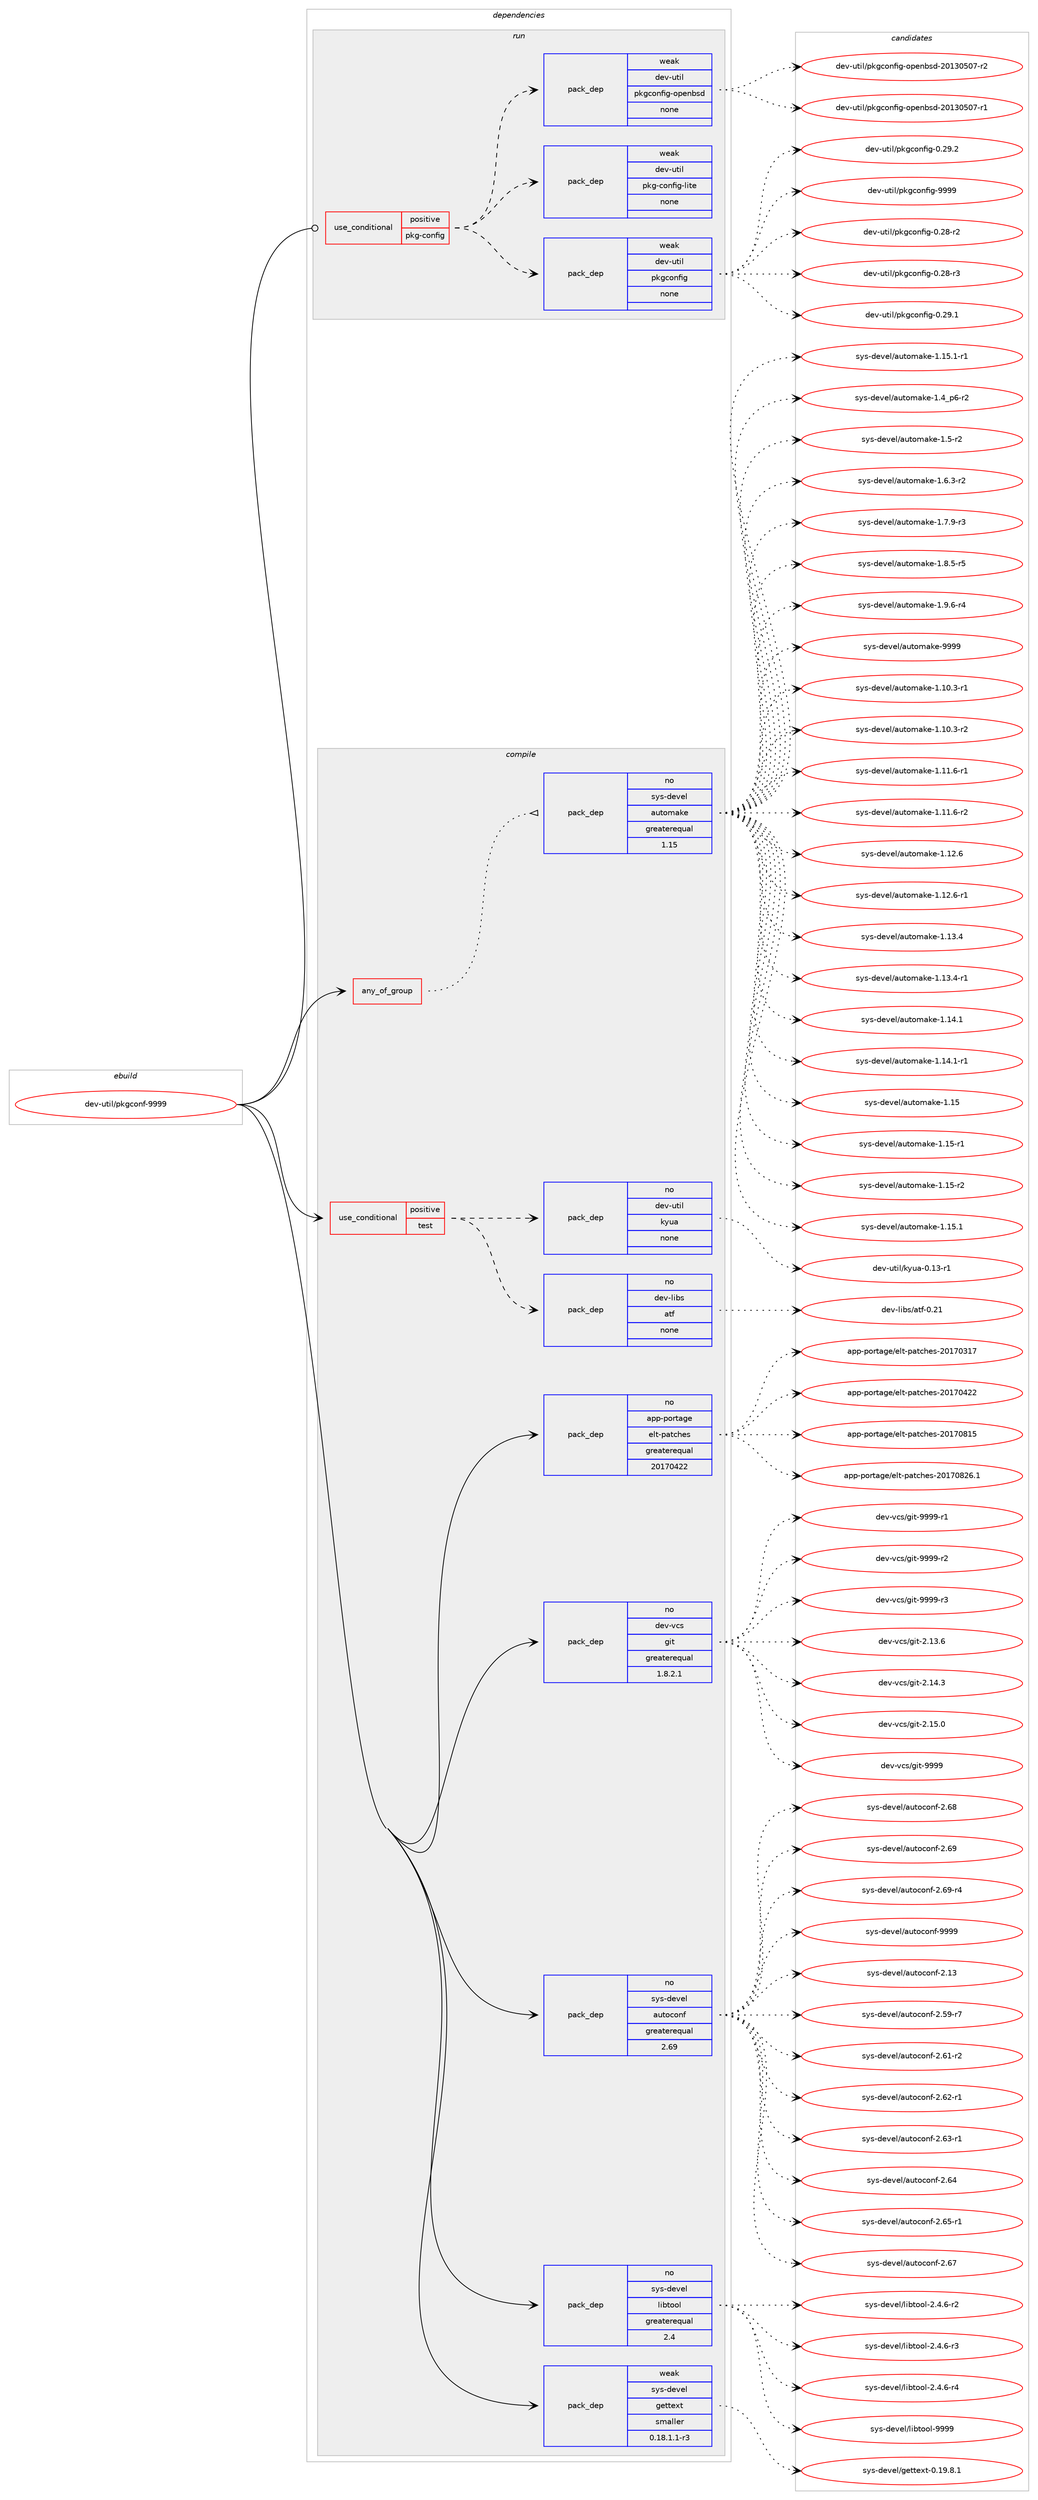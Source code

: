 digraph prolog {

# *************
# Graph options
# *************

newrank=true;
concentrate=true;
compound=true;
graph [rankdir=LR,fontname=Helvetica,fontsize=10,ranksep=1.5];#, ranksep=2.5, nodesep=0.2];
edge  [arrowhead=vee];
node  [fontname=Helvetica,fontsize=10];

# **********
# The ebuild
# **********

subgraph cluster_leftcol {
color=gray;
rank=same;
label=<<i>ebuild</i>>;
id [label="dev-util/pkgconf-9999", color=red, width=4, href="../dev-util/pkgconf-9999.svg"];
}

# ****************
# The dependencies
# ****************

subgraph cluster_midcol {
color=gray;
label=<<i>dependencies</i>>;
subgraph cluster_compile {
fillcolor="#eeeeee";
style=filled;
label=<<i>compile</i>>;
subgraph any4222 {
dependency288023 [label=<<TABLE BORDER="0" CELLBORDER="1" CELLSPACING="0" CELLPADDING="4"><TR><TD CELLPADDING="10">any_of_group</TD></TR></TABLE>>, shape=none, color=red];subgraph pack205108 {
dependency288024 [label=<<TABLE BORDER="0" CELLBORDER="1" CELLSPACING="0" CELLPADDING="4" WIDTH="220"><TR><TD ROWSPAN="6" CELLPADDING="30">pack_dep</TD></TR><TR><TD WIDTH="110">no</TD></TR><TR><TD>sys-devel</TD></TR><TR><TD>automake</TD></TR><TR><TD>greaterequal</TD></TR><TR><TD>1.15</TD></TR></TABLE>>, shape=none, color=blue];
}
dependency288023:e -> dependency288024:w [weight=20,style="dotted",arrowhead="oinv"];
}
id:e -> dependency288023:w [weight=20,style="solid",arrowhead="vee"];
subgraph cond78641 {
dependency288025 [label=<<TABLE BORDER="0" CELLBORDER="1" CELLSPACING="0" CELLPADDING="4"><TR><TD ROWSPAN="3" CELLPADDING="10">use_conditional</TD></TR><TR><TD>positive</TD></TR><TR><TD>test</TD></TR></TABLE>>, shape=none, color=red];
subgraph pack205109 {
dependency288026 [label=<<TABLE BORDER="0" CELLBORDER="1" CELLSPACING="0" CELLPADDING="4" WIDTH="220"><TR><TD ROWSPAN="6" CELLPADDING="30">pack_dep</TD></TR><TR><TD WIDTH="110">no</TD></TR><TR><TD>dev-libs</TD></TR><TR><TD>atf</TD></TR><TR><TD>none</TD></TR><TR><TD></TD></TR></TABLE>>, shape=none, color=blue];
}
dependency288025:e -> dependency288026:w [weight=20,style="dashed",arrowhead="vee"];
subgraph pack205110 {
dependency288027 [label=<<TABLE BORDER="0" CELLBORDER="1" CELLSPACING="0" CELLPADDING="4" WIDTH="220"><TR><TD ROWSPAN="6" CELLPADDING="30">pack_dep</TD></TR><TR><TD WIDTH="110">no</TD></TR><TR><TD>dev-util</TD></TR><TR><TD>kyua</TD></TR><TR><TD>none</TD></TR><TR><TD></TD></TR></TABLE>>, shape=none, color=blue];
}
dependency288025:e -> dependency288027:w [weight=20,style="dashed",arrowhead="vee"];
}
id:e -> dependency288025:w [weight=20,style="solid",arrowhead="vee"];
subgraph pack205111 {
dependency288028 [label=<<TABLE BORDER="0" CELLBORDER="1" CELLSPACING="0" CELLPADDING="4" WIDTH="220"><TR><TD ROWSPAN="6" CELLPADDING="30">pack_dep</TD></TR><TR><TD WIDTH="110">no</TD></TR><TR><TD>app-portage</TD></TR><TR><TD>elt-patches</TD></TR><TR><TD>greaterequal</TD></TR><TR><TD>20170422</TD></TR></TABLE>>, shape=none, color=blue];
}
id:e -> dependency288028:w [weight=20,style="solid",arrowhead="vee"];
subgraph pack205112 {
dependency288029 [label=<<TABLE BORDER="0" CELLBORDER="1" CELLSPACING="0" CELLPADDING="4" WIDTH="220"><TR><TD ROWSPAN="6" CELLPADDING="30">pack_dep</TD></TR><TR><TD WIDTH="110">no</TD></TR><TR><TD>dev-vcs</TD></TR><TR><TD>git</TD></TR><TR><TD>greaterequal</TD></TR><TR><TD>1.8.2.1</TD></TR></TABLE>>, shape=none, color=blue];
}
id:e -> dependency288029:w [weight=20,style="solid",arrowhead="vee"];
subgraph pack205113 {
dependency288030 [label=<<TABLE BORDER="0" CELLBORDER="1" CELLSPACING="0" CELLPADDING="4" WIDTH="220"><TR><TD ROWSPAN="6" CELLPADDING="30">pack_dep</TD></TR><TR><TD WIDTH="110">no</TD></TR><TR><TD>sys-devel</TD></TR><TR><TD>autoconf</TD></TR><TR><TD>greaterequal</TD></TR><TR><TD>2.69</TD></TR></TABLE>>, shape=none, color=blue];
}
id:e -> dependency288030:w [weight=20,style="solid",arrowhead="vee"];
subgraph pack205114 {
dependency288031 [label=<<TABLE BORDER="0" CELLBORDER="1" CELLSPACING="0" CELLPADDING="4" WIDTH="220"><TR><TD ROWSPAN="6" CELLPADDING="30">pack_dep</TD></TR><TR><TD WIDTH="110">no</TD></TR><TR><TD>sys-devel</TD></TR><TR><TD>libtool</TD></TR><TR><TD>greaterequal</TD></TR><TR><TD>2.4</TD></TR></TABLE>>, shape=none, color=blue];
}
id:e -> dependency288031:w [weight=20,style="solid",arrowhead="vee"];
subgraph pack205115 {
dependency288032 [label=<<TABLE BORDER="0" CELLBORDER="1" CELLSPACING="0" CELLPADDING="4" WIDTH="220"><TR><TD ROWSPAN="6" CELLPADDING="30">pack_dep</TD></TR><TR><TD WIDTH="110">weak</TD></TR><TR><TD>sys-devel</TD></TR><TR><TD>gettext</TD></TR><TR><TD>smaller</TD></TR><TR><TD>0.18.1.1-r3</TD></TR></TABLE>>, shape=none, color=blue];
}
id:e -> dependency288032:w [weight=20,style="solid",arrowhead="vee"];
}
subgraph cluster_compileandrun {
fillcolor="#eeeeee";
style=filled;
label=<<i>compile and run</i>>;
}
subgraph cluster_run {
fillcolor="#eeeeee";
style=filled;
label=<<i>run</i>>;
subgraph cond78642 {
dependency288033 [label=<<TABLE BORDER="0" CELLBORDER="1" CELLSPACING="0" CELLPADDING="4"><TR><TD ROWSPAN="3" CELLPADDING="10">use_conditional</TD></TR><TR><TD>positive</TD></TR><TR><TD>pkg-config</TD></TR></TABLE>>, shape=none, color=red];
subgraph pack205116 {
dependency288034 [label=<<TABLE BORDER="0" CELLBORDER="1" CELLSPACING="0" CELLPADDING="4" WIDTH="220"><TR><TD ROWSPAN="6" CELLPADDING="30">pack_dep</TD></TR><TR><TD WIDTH="110">weak</TD></TR><TR><TD>dev-util</TD></TR><TR><TD>pkgconfig</TD></TR><TR><TD>none</TD></TR><TR><TD></TD></TR></TABLE>>, shape=none, color=blue];
}
dependency288033:e -> dependency288034:w [weight=20,style="dashed",arrowhead="vee"];
subgraph pack205117 {
dependency288035 [label=<<TABLE BORDER="0" CELLBORDER="1" CELLSPACING="0" CELLPADDING="4" WIDTH="220"><TR><TD ROWSPAN="6" CELLPADDING="30">pack_dep</TD></TR><TR><TD WIDTH="110">weak</TD></TR><TR><TD>dev-util</TD></TR><TR><TD>pkg-config-lite</TD></TR><TR><TD>none</TD></TR><TR><TD></TD></TR></TABLE>>, shape=none, color=blue];
}
dependency288033:e -> dependency288035:w [weight=20,style="dashed",arrowhead="vee"];
subgraph pack205118 {
dependency288036 [label=<<TABLE BORDER="0" CELLBORDER="1" CELLSPACING="0" CELLPADDING="4" WIDTH="220"><TR><TD ROWSPAN="6" CELLPADDING="30">pack_dep</TD></TR><TR><TD WIDTH="110">weak</TD></TR><TR><TD>dev-util</TD></TR><TR><TD>pkgconfig-openbsd</TD></TR><TR><TD>none</TD></TR><TR><TD></TD></TR></TABLE>>, shape=none, color=blue];
}
dependency288033:e -> dependency288036:w [weight=20,style="dashed",arrowhead="vee"];
}
id:e -> dependency288033:w [weight=20,style="solid",arrowhead="odot"];
}
}

# **************
# The candidates
# **************

subgraph cluster_choices {
rank=same;
color=gray;
label=<<i>candidates</i>>;

subgraph choice205108 {
color=black;
nodesep=1;
choice11512111545100101118101108479711711611110997107101454946494846514511449 [label="sys-devel/automake-1.10.3-r1", color=red, width=4,href="../sys-devel/automake-1.10.3-r1.svg"];
choice11512111545100101118101108479711711611110997107101454946494846514511450 [label="sys-devel/automake-1.10.3-r2", color=red, width=4,href="../sys-devel/automake-1.10.3-r2.svg"];
choice11512111545100101118101108479711711611110997107101454946494946544511449 [label="sys-devel/automake-1.11.6-r1", color=red, width=4,href="../sys-devel/automake-1.11.6-r1.svg"];
choice11512111545100101118101108479711711611110997107101454946494946544511450 [label="sys-devel/automake-1.11.6-r2", color=red, width=4,href="../sys-devel/automake-1.11.6-r2.svg"];
choice1151211154510010111810110847971171161111099710710145494649504654 [label="sys-devel/automake-1.12.6", color=red, width=4,href="../sys-devel/automake-1.12.6.svg"];
choice11512111545100101118101108479711711611110997107101454946495046544511449 [label="sys-devel/automake-1.12.6-r1", color=red, width=4,href="../sys-devel/automake-1.12.6-r1.svg"];
choice1151211154510010111810110847971171161111099710710145494649514652 [label="sys-devel/automake-1.13.4", color=red, width=4,href="../sys-devel/automake-1.13.4.svg"];
choice11512111545100101118101108479711711611110997107101454946495146524511449 [label="sys-devel/automake-1.13.4-r1", color=red, width=4,href="../sys-devel/automake-1.13.4-r1.svg"];
choice1151211154510010111810110847971171161111099710710145494649524649 [label="sys-devel/automake-1.14.1", color=red, width=4,href="../sys-devel/automake-1.14.1.svg"];
choice11512111545100101118101108479711711611110997107101454946495246494511449 [label="sys-devel/automake-1.14.1-r1", color=red, width=4,href="../sys-devel/automake-1.14.1-r1.svg"];
choice115121115451001011181011084797117116111109971071014549464953 [label="sys-devel/automake-1.15", color=red, width=4,href="../sys-devel/automake-1.15.svg"];
choice1151211154510010111810110847971171161111099710710145494649534511449 [label="sys-devel/automake-1.15-r1", color=red, width=4,href="../sys-devel/automake-1.15-r1.svg"];
choice1151211154510010111810110847971171161111099710710145494649534511450 [label="sys-devel/automake-1.15-r2", color=red, width=4,href="../sys-devel/automake-1.15-r2.svg"];
choice1151211154510010111810110847971171161111099710710145494649534649 [label="sys-devel/automake-1.15.1", color=red, width=4,href="../sys-devel/automake-1.15.1.svg"];
choice11512111545100101118101108479711711611110997107101454946495346494511449 [label="sys-devel/automake-1.15.1-r1", color=red, width=4,href="../sys-devel/automake-1.15.1-r1.svg"];
choice115121115451001011181011084797117116111109971071014549465295112544511450 [label="sys-devel/automake-1.4_p6-r2", color=red, width=4,href="../sys-devel/automake-1.4_p6-r2.svg"];
choice11512111545100101118101108479711711611110997107101454946534511450 [label="sys-devel/automake-1.5-r2", color=red, width=4,href="../sys-devel/automake-1.5-r2.svg"];
choice115121115451001011181011084797117116111109971071014549465446514511450 [label="sys-devel/automake-1.6.3-r2", color=red, width=4,href="../sys-devel/automake-1.6.3-r2.svg"];
choice115121115451001011181011084797117116111109971071014549465546574511451 [label="sys-devel/automake-1.7.9-r3", color=red, width=4,href="../sys-devel/automake-1.7.9-r3.svg"];
choice115121115451001011181011084797117116111109971071014549465646534511453 [label="sys-devel/automake-1.8.5-r5", color=red, width=4,href="../sys-devel/automake-1.8.5-r5.svg"];
choice115121115451001011181011084797117116111109971071014549465746544511452 [label="sys-devel/automake-1.9.6-r4", color=red, width=4,href="../sys-devel/automake-1.9.6-r4.svg"];
choice115121115451001011181011084797117116111109971071014557575757 [label="sys-devel/automake-9999", color=red, width=4,href="../sys-devel/automake-9999.svg"];
dependency288024:e -> choice11512111545100101118101108479711711611110997107101454946494846514511449:w [style=dotted,weight="100"];
dependency288024:e -> choice11512111545100101118101108479711711611110997107101454946494846514511450:w [style=dotted,weight="100"];
dependency288024:e -> choice11512111545100101118101108479711711611110997107101454946494946544511449:w [style=dotted,weight="100"];
dependency288024:e -> choice11512111545100101118101108479711711611110997107101454946494946544511450:w [style=dotted,weight="100"];
dependency288024:e -> choice1151211154510010111810110847971171161111099710710145494649504654:w [style=dotted,weight="100"];
dependency288024:e -> choice11512111545100101118101108479711711611110997107101454946495046544511449:w [style=dotted,weight="100"];
dependency288024:e -> choice1151211154510010111810110847971171161111099710710145494649514652:w [style=dotted,weight="100"];
dependency288024:e -> choice11512111545100101118101108479711711611110997107101454946495146524511449:w [style=dotted,weight="100"];
dependency288024:e -> choice1151211154510010111810110847971171161111099710710145494649524649:w [style=dotted,weight="100"];
dependency288024:e -> choice11512111545100101118101108479711711611110997107101454946495246494511449:w [style=dotted,weight="100"];
dependency288024:e -> choice115121115451001011181011084797117116111109971071014549464953:w [style=dotted,weight="100"];
dependency288024:e -> choice1151211154510010111810110847971171161111099710710145494649534511449:w [style=dotted,weight="100"];
dependency288024:e -> choice1151211154510010111810110847971171161111099710710145494649534511450:w [style=dotted,weight="100"];
dependency288024:e -> choice1151211154510010111810110847971171161111099710710145494649534649:w [style=dotted,weight="100"];
dependency288024:e -> choice11512111545100101118101108479711711611110997107101454946495346494511449:w [style=dotted,weight="100"];
dependency288024:e -> choice115121115451001011181011084797117116111109971071014549465295112544511450:w [style=dotted,weight="100"];
dependency288024:e -> choice11512111545100101118101108479711711611110997107101454946534511450:w [style=dotted,weight="100"];
dependency288024:e -> choice115121115451001011181011084797117116111109971071014549465446514511450:w [style=dotted,weight="100"];
dependency288024:e -> choice115121115451001011181011084797117116111109971071014549465546574511451:w [style=dotted,weight="100"];
dependency288024:e -> choice115121115451001011181011084797117116111109971071014549465646534511453:w [style=dotted,weight="100"];
dependency288024:e -> choice115121115451001011181011084797117116111109971071014549465746544511452:w [style=dotted,weight="100"];
dependency288024:e -> choice115121115451001011181011084797117116111109971071014557575757:w [style=dotted,weight="100"];
}
subgraph choice205109 {
color=black;
nodesep=1;
choice100101118451081059811547971161024548465049 [label="dev-libs/atf-0.21", color=red, width=4,href="../dev-libs/atf-0.21.svg"];
dependency288026:e -> choice100101118451081059811547971161024548465049:w [style=dotted,weight="100"];
}
subgraph choice205110 {
color=black;
nodesep=1;
choice10010111845117116105108471071211179745484649514511449 [label="dev-util/kyua-0.13-r1", color=red, width=4,href="../dev-util/kyua-0.13-r1.svg"];
dependency288027:e -> choice10010111845117116105108471071211179745484649514511449:w [style=dotted,weight="100"];
}
subgraph choice205111 {
color=black;
nodesep=1;
choice97112112451121111141169710310147101108116451129711699104101115455048495548514955 [label="app-portage/elt-patches-20170317", color=red, width=4,href="../app-portage/elt-patches-20170317.svg"];
choice97112112451121111141169710310147101108116451129711699104101115455048495548525050 [label="app-portage/elt-patches-20170422", color=red, width=4,href="../app-portage/elt-patches-20170422.svg"];
choice97112112451121111141169710310147101108116451129711699104101115455048495548564953 [label="app-portage/elt-patches-20170815", color=red, width=4,href="../app-portage/elt-patches-20170815.svg"];
choice971121124511211111411697103101471011081164511297116991041011154550484955485650544649 [label="app-portage/elt-patches-20170826.1", color=red, width=4,href="../app-portage/elt-patches-20170826.1.svg"];
dependency288028:e -> choice97112112451121111141169710310147101108116451129711699104101115455048495548514955:w [style=dotted,weight="100"];
dependency288028:e -> choice97112112451121111141169710310147101108116451129711699104101115455048495548525050:w [style=dotted,weight="100"];
dependency288028:e -> choice97112112451121111141169710310147101108116451129711699104101115455048495548564953:w [style=dotted,weight="100"];
dependency288028:e -> choice971121124511211111411697103101471011081164511297116991041011154550484955485650544649:w [style=dotted,weight="100"];
}
subgraph choice205112 {
color=black;
nodesep=1;
choice10010111845118991154710310511645504649514654 [label="dev-vcs/git-2.13.6", color=red, width=4,href="../dev-vcs/git-2.13.6.svg"];
choice10010111845118991154710310511645504649524651 [label="dev-vcs/git-2.14.3", color=red, width=4,href="../dev-vcs/git-2.14.3.svg"];
choice10010111845118991154710310511645504649534648 [label="dev-vcs/git-2.15.0", color=red, width=4,href="../dev-vcs/git-2.15.0.svg"];
choice1001011184511899115471031051164557575757 [label="dev-vcs/git-9999", color=red, width=4,href="../dev-vcs/git-9999.svg"];
choice10010111845118991154710310511645575757574511449 [label="dev-vcs/git-9999-r1", color=red, width=4,href="../dev-vcs/git-9999-r1.svg"];
choice10010111845118991154710310511645575757574511450 [label="dev-vcs/git-9999-r2", color=red, width=4,href="../dev-vcs/git-9999-r2.svg"];
choice10010111845118991154710310511645575757574511451 [label="dev-vcs/git-9999-r3", color=red, width=4,href="../dev-vcs/git-9999-r3.svg"];
dependency288029:e -> choice10010111845118991154710310511645504649514654:w [style=dotted,weight="100"];
dependency288029:e -> choice10010111845118991154710310511645504649524651:w [style=dotted,weight="100"];
dependency288029:e -> choice10010111845118991154710310511645504649534648:w [style=dotted,weight="100"];
dependency288029:e -> choice1001011184511899115471031051164557575757:w [style=dotted,weight="100"];
dependency288029:e -> choice10010111845118991154710310511645575757574511449:w [style=dotted,weight="100"];
dependency288029:e -> choice10010111845118991154710310511645575757574511450:w [style=dotted,weight="100"];
dependency288029:e -> choice10010111845118991154710310511645575757574511451:w [style=dotted,weight="100"];
}
subgraph choice205113 {
color=black;
nodesep=1;
choice115121115451001011181011084797117116111991111101024550464951 [label="sys-devel/autoconf-2.13", color=red, width=4,href="../sys-devel/autoconf-2.13.svg"];
choice1151211154510010111810110847971171161119911111010245504653574511455 [label="sys-devel/autoconf-2.59-r7", color=red, width=4,href="../sys-devel/autoconf-2.59-r7.svg"];
choice1151211154510010111810110847971171161119911111010245504654494511450 [label="sys-devel/autoconf-2.61-r2", color=red, width=4,href="../sys-devel/autoconf-2.61-r2.svg"];
choice1151211154510010111810110847971171161119911111010245504654504511449 [label="sys-devel/autoconf-2.62-r1", color=red, width=4,href="../sys-devel/autoconf-2.62-r1.svg"];
choice1151211154510010111810110847971171161119911111010245504654514511449 [label="sys-devel/autoconf-2.63-r1", color=red, width=4,href="../sys-devel/autoconf-2.63-r1.svg"];
choice115121115451001011181011084797117116111991111101024550465452 [label="sys-devel/autoconf-2.64", color=red, width=4,href="../sys-devel/autoconf-2.64.svg"];
choice1151211154510010111810110847971171161119911111010245504654534511449 [label="sys-devel/autoconf-2.65-r1", color=red, width=4,href="../sys-devel/autoconf-2.65-r1.svg"];
choice115121115451001011181011084797117116111991111101024550465455 [label="sys-devel/autoconf-2.67", color=red, width=4,href="../sys-devel/autoconf-2.67.svg"];
choice115121115451001011181011084797117116111991111101024550465456 [label="sys-devel/autoconf-2.68", color=red, width=4,href="../sys-devel/autoconf-2.68.svg"];
choice115121115451001011181011084797117116111991111101024550465457 [label="sys-devel/autoconf-2.69", color=red, width=4,href="../sys-devel/autoconf-2.69.svg"];
choice1151211154510010111810110847971171161119911111010245504654574511452 [label="sys-devel/autoconf-2.69-r4", color=red, width=4,href="../sys-devel/autoconf-2.69-r4.svg"];
choice115121115451001011181011084797117116111991111101024557575757 [label="sys-devel/autoconf-9999", color=red, width=4,href="../sys-devel/autoconf-9999.svg"];
dependency288030:e -> choice115121115451001011181011084797117116111991111101024550464951:w [style=dotted,weight="100"];
dependency288030:e -> choice1151211154510010111810110847971171161119911111010245504653574511455:w [style=dotted,weight="100"];
dependency288030:e -> choice1151211154510010111810110847971171161119911111010245504654494511450:w [style=dotted,weight="100"];
dependency288030:e -> choice1151211154510010111810110847971171161119911111010245504654504511449:w [style=dotted,weight="100"];
dependency288030:e -> choice1151211154510010111810110847971171161119911111010245504654514511449:w [style=dotted,weight="100"];
dependency288030:e -> choice115121115451001011181011084797117116111991111101024550465452:w [style=dotted,weight="100"];
dependency288030:e -> choice1151211154510010111810110847971171161119911111010245504654534511449:w [style=dotted,weight="100"];
dependency288030:e -> choice115121115451001011181011084797117116111991111101024550465455:w [style=dotted,weight="100"];
dependency288030:e -> choice115121115451001011181011084797117116111991111101024550465456:w [style=dotted,weight="100"];
dependency288030:e -> choice115121115451001011181011084797117116111991111101024550465457:w [style=dotted,weight="100"];
dependency288030:e -> choice1151211154510010111810110847971171161119911111010245504654574511452:w [style=dotted,weight="100"];
dependency288030:e -> choice115121115451001011181011084797117116111991111101024557575757:w [style=dotted,weight="100"];
}
subgraph choice205114 {
color=black;
nodesep=1;
choice1151211154510010111810110847108105981161111111084550465246544511450 [label="sys-devel/libtool-2.4.6-r2", color=red, width=4,href="../sys-devel/libtool-2.4.6-r2.svg"];
choice1151211154510010111810110847108105981161111111084550465246544511451 [label="sys-devel/libtool-2.4.6-r3", color=red, width=4,href="../sys-devel/libtool-2.4.6-r3.svg"];
choice1151211154510010111810110847108105981161111111084550465246544511452 [label="sys-devel/libtool-2.4.6-r4", color=red, width=4,href="../sys-devel/libtool-2.4.6-r4.svg"];
choice1151211154510010111810110847108105981161111111084557575757 [label="sys-devel/libtool-9999", color=red, width=4,href="../sys-devel/libtool-9999.svg"];
dependency288031:e -> choice1151211154510010111810110847108105981161111111084550465246544511450:w [style=dotted,weight="100"];
dependency288031:e -> choice1151211154510010111810110847108105981161111111084550465246544511451:w [style=dotted,weight="100"];
dependency288031:e -> choice1151211154510010111810110847108105981161111111084550465246544511452:w [style=dotted,weight="100"];
dependency288031:e -> choice1151211154510010111810110847108105981161111111084557575757:w [style=dotted,weight="100"];
}
subgraph choice205115 {
color=black;
nodesep=1;
choice1151211154510010111810110847103101116116101120116454846495746564649 [label="sys-devel/gettext-0.19.8.1", color=red, width=4,href="../sys-devel/gettext-0.19.8.1.svg"];
dependency288032:e -> choice1151211154510010111810110847103101116116101120116454846495746564649:w [style=dotted,weight="100"];
}
subgraph choice205116 {
color=black;
nodesep=1;
choice10010111845117116105108471121071039911111010210510345484650564511450 [label="dev-util/pkgconfig-0.28-r2", color=red, width=4,href="../dev-util/pkgconfig-0.28-r2.svg"];
choice10010111845117116105108471121071039911111010210510345484650564511451 [label="dev-util/pkgconfig-0.28-r3", color=red, width=4,href="../dev-util/pkgconfig-0.28-r3.svg"];
choice10010111845117116105108471121071039911111010210510345484650574649 [label="dev-util/pkgconfig-0.29.1", color=red, width=4,href="../dev-util/pkgconfig-0.29.1.svg"];
choice10010111845117116105108471121071039911111010210510345484650574650 [label="dev-util/pkgconfig-0.29.2", color=red, width=4,href="../dev-util/pkgconfig-0.29.2.svg"];
choice1001011184511711610510847112107103991111101021051034557575757 [label="dev-util/pkgconfig-9999", color=red, width=4,href="../dev-util/pkgconfig-9999.svg"];
dependency288034:e -> choice10010111845117116105108471121071039911111010210510345484650564511450:w [style=dotted,weight="100"];
dependency288034:e -> choice10010111845117116105108471121071039911111010210510345484650564511451:w [style=dotted,weight="100"];
dependency288034:e -> choice10010111845117116105108471121071039911111010210510345484650574649:w [style=dotted,weight="100"];
dependency288034:e -> choice10010111845117116105108471121071039911111010210510345484650574650:w [style=dotted,weight="100"];
dependency288034:e -> choice1001011184511711610510847112107103991111101021051034557575757:w [style=dotted,weight="100"];
}
subgraph choice205117 {
color=black;
nodesep=1;
}
subgraph choice205118 {
color=black;
nodesep=1;
choice10010111845117116105108471121071039911111010210510345111112101110981151004550484951485348554511449 [label="dev-util/pkgconfig-openbsd-20130507-r1", color=red, width=4,href="../dev-util/pkgconfig-openbsd-20130507-r1.svg"];
choice10010111845117116105108471121071039911111010210510345111112101110981151004550484951485348554511450 [label="dev-util/pkgconfig-openbsd-20130507-r2", color=red, width=4,href="../dev-util/pkgconfig-openbsd-20130507-r2.svg"];
dependency288036:e -> choice10010111845117116105108471121071039911111010210510345111112101110981151004550484951485348554511449:w [style=dotted,weight="100"];
dependency288036:e -> choice10010111845117116105108471121071039911111010210510345111112101110981151004550484951485348554511450:w [style=dotted,weight="100"];
}
}

}
